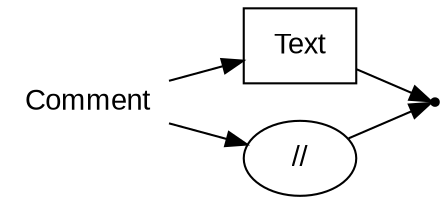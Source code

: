 digraph COMMENT {
  rankdir=LR;
  node [fontname="Arial"];
  start [label="Comment" shape=plaintext];
  end [label="" shape=point];
  A [label="Text" shape=box];
  B [label="//" shape=oval];
  start -> B;
  start -> A;
  A -> end;
  B -> end;
}